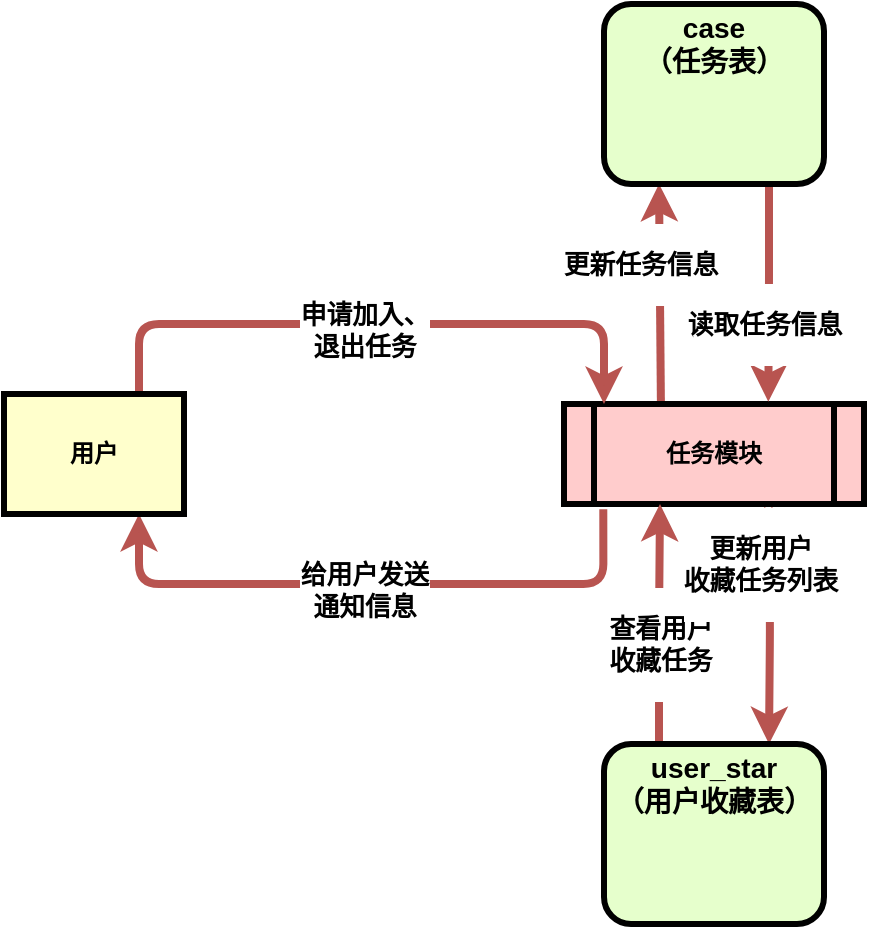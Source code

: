 <mxfile version="14.6.1" type="github">
  <diagram name="Page-1" id="c7558073-3199-34d8-9f00-42111426c3f3">
    <mxGraphModel dx="1038" dy="548" grid="1" gridSize="10" guides="1" tooltips="1" connect="1" arrows="1" fold="1" page="1" pageScale="1" pageWidth="826" pageHeight="1169" background="#ffffff" math="0" shadow="0">
      <root>
        <mxCell id="0" />
        <mxCell id="1" parent="0" />
        <mxCell id="p4-LXXP4EfBYdSoJXtqN-108" style="edgeStyle=orthogonalEdgeStyle;rounded=1;orthogonalLoop=1;jettySize=auto;html=1;exitX=0.131;exitY=1.052;exitDx=0;exitDy=0;entryX=0.75;entryY=1;entryDx=0;entryDy=0;endArrow=classic;endFill=1;strokeWidth=4;exitPerimeter=0;fillColor=#f8cecc;strokeColor=#b85450;" edge="1" parent="1" source="p4-LXXP4EfBYdSoJXtqN-102" target="p4-LXXP4EfBYdSoJXtqN-103">
          <mxGeometry relative="1" as="geometry">
            <Array as="points">
              <mxPoint x="500" y="390" />
              <mxPoint x="268" y="390" />
            </Array>
          </mxGeometry>
        </mxCell>
        <mxCell id="p4-LXXP4EfBYdSoJXtqN-113" style="edgeStyle=orthogonalEdgeStyle;rounded=1;orthogonalLoop=1;jettySize=auto;html=1;exitX=0.323;exitY=-0.014;exitDx=0;exitDy=0;entryX=0.25;entryY=1;entryDx=0;entryDy=0;endArrow=classic;endFill=1;strokeWidth=4;exitPerimeter=0;fillColor=#f8cecc;strokeColor=#b85450;" edge="1" parent="1" source="p4-LXXP4EfBYdSoJXtqN-102" target="p4-LXXP4EfBYdSoJXtqN-112">
          <mxGeometry relative="1" as="geometry">
            <Array as="points">
              <mxPoint x="528" y="299" />
            </Array>
          </mxGeometry>
        </mxCell>
        <mxCell id="p4-LXXP4EfBYdSoJXtqN-119" style="edgeStyle=orthogonalEdgeStyle;rounded=1;orthogonalLoop=1;jettySize=auto;html=1;exitX=0.681;exitY=1.022;exitDx=0;exitDy=0;entryX=0.75;entryY=0;entryDx=0;entryDy=0;endArrow=classic;endFill=1;strokeWidth=4;exitPerimeter=0;fillColor=#f8cecc;strokeColor=#b85450;" edge="1" parent="1" source="p4-LXXP4EfBYdSoJXtqN-102" target="p4-LXXP4EfBYdSoJXtqN-118">
          <mxGeometry relative="1" as="geometry">
            <Array as="points">
              <mxPoint x="582" y="350" />
              <mxPoint x="583" y="350" />
              <mxPoint x="583" y="410" />
              <mxPoint x="583" y="410" />
            </Array>
          </mxGeometry>
        </mxCell>
        <mxCell id="p4-LXXP4EfBYdSoJXtqN-102" value="任务模块" style="shape=process;whiteSpace=wrap;align=center;verticalAlign=middle;size=0.1;fontStyle=1;strokeWidth=3;fillColor=#FFCCCC" vertex="1" parent="1">
          <mxGeometry x="480" y="300" width="150" height="50" as="geometry" />
        </mxCell>
        <mxCell id="p4-LXXP4EfBYdSoJXtqN-104" style="edgeStyle=orthogonalEdgeStyle;rounded=1;orthogonalLoop=1;jettySize=auto;html=1;exitX=0.75;exitY=0;exitDx=0;exitDy=0;fillColor=#f8cecc;strokeColor=#b85450;strokeWidth=4;" edge="1" parent="1" source="p4-LXXP4EfBYdSoJXtqN-103" target="p4-LXXP4EfBYdSoJXtqN-102">
          <mxGeometry relative="1" as="geometry">
            <Array as="points">
              <mxPoint x="268" y="260" />
              <mxPoint x="500" y="260" />
            </Array>
          </mxGeometry>
        </mxCell>
        <mxCell id="p4-LXXP4EfBYdSoJXtqN-110" value="&lt;h3&gt;申请加入、&lt;br&gt;退出任务&lt;/h3&gt;" style="edgeLabel;html=1;align=center;verticalAlign=middle;resizable=0;points=[];" vertex="1" connectable="0" parent="p4-LXXP4EfBYdSoJXtqN-104">
          <mxGeometry x="-0.15" y="-3" relative="1" as="geometry">
            <mxPoint x="17" as="offset" />
          </mxGeometry>
        </mxCell>
        <mxCell id="p4-LXXP4EfBYdSoJXtqN-103" value="用户" style="whiteSpace=wrap;align=center;verticalAlign=middle;fontStyle=1;strokeWidth=3;fillColor=#FFFFCC" vertex="1" parent="1">
          <mxGeometry x="200" y="295" width="90" height="60" as="geometry" />
        </mxCell>
        <mxCell id="p4-LXXP4EfBYdSoJXtqN-111" value="&lt;h3&gt;给用户发送&lt;br&gt;通知信息&lt;/h3&gt;" style="edgeLabel;html=1;align=center;verticalAlign=middle;resizable=0;points=[];" vertex="1" connectable="0" parent="1">
          <mxGeometry x="380" y="390" as="geometry">
            <mxPoint y="3" as="offset" />
          </mxGeometry>
        </mxCell>
        <mxCell id="p4-LXXP4EfBYdSoJXtqN-114" style="edgeStyle=orthogonalEdgeStyle;rounded=1;orthogonalLoop=1;jettySize=auto;html=1;exitX=0.75;exitY=1;exitDx=0;exitDy=0;entryX=0.681;entryY=-0.023;entryDx=0;entryDy=0;endArrow=classic;endFill=1;strokeWidth=4;entryPerimeter=0;fillColor=#f8cecc;strokeColor=#b85450;" edge="1" parent="1" source="p4-LXXP4EfBYdSoJXtqN-112" target="p4-LXXP4EfBYdSoJXtqN-102">
          <mxGeometry relative="1" as="geometry" />
        </mxCell>
        <mxCell id="p4-LXXP4EfBYdSoJXtqN-112" value="&lt;h3 style=&quot;margin: 4px 0px 0px ; text-align: center&quot;&gt;case&lt;br&gt;（任务表）&lt;/h3&gt;" style="verticalAlign=middle;align=center;overflow=fill;fontSize=12;fontFamily=Helvetica;html=1;rounded=1;fontStyle=1;strokeWidth=3;fillColor=#E6FFCC" vertex="1" parent="1">
          <mxGeometry x="500" y="100" width="110" height="90" as="geometry" />
        </mxCell>
        <mxCell id="p4-LXXP4EfBYdSoJXtqN-116" value="&lt;h3&gt;更新任务信息&lt;/h3&gt;" style="edgeLabel;html=1;align=center;verticalAlign=middle;resizable=0;points=[];" vertex="1" connectable="0" parent="1">
          <mxGeometry x="530" y="240" as="geometry">
            <mxPoint x="-12" y="-10" as="offset" />
          </mxGeometry>
        </mxCell>
        <mxCell id="p4-LXXP4EfBYdSoJXtqN-117" value="&lt;h3&gt;读取任务信息&lt;/h3&gt;" style="edgeLabel;html=1;align=center;verticalAlign=middle;resizable=0;points=[];" vertex="1" connectable="0" parent="1">
          <mxGeometry x="580" y="260" as="geometry" />
        </mxCell>
        <mxCell id="p4-LXXP4EfBYdSoJXtqN-120" style="edgeStyle=orthogonalEdgeStyle;rounded=1;orthogonalLoop=1;jettySize=auto;html=1;exitX=0.25;exitY=0;exitDx=0;exitDy=0;endArrow=classic;endFill=1;strokeWidth=4;fillColor=#f8cecc;strokeColor=#b85450;" edge="1" parent="1" source="p4-LXXP4EfBYdSoJXtqN-118">
          <mxGeometry relative="1" as="geometry">
            <mxPoint x="528" y="350" as="targetPoint" />
            <Array as="points">
              <mxPoint x="528" y="410" />
              <mxPoint x="528" y="410" />
              <mxPoint x="528" y="350" />
            </Array>
          </mxGeometry>
        </mxCell>
        <mxCell id="p4-LXXP4EfBYdSoJXtqN-118" value="&lt;h3 style=&quot;margin: 4px 0px 0px ; text-align: center&quot;&gt;user_star&lt;br&gt;（用户收藏表）&lt;/h3&gt;" style="verticalAlign=middle;align=center;overflow=fill;fontSize=12;fontFamily=Helvetica;html=1;rounded=1;fontStyle=1;strokeWidth=3;fillColor=#E6FFCC" vertex="1" parent="1">
          <mxGeometry x="500" y="470" width="110" height="90" as="geometry" />
        </mxCell>
        <mxCell id="p4-LXXP4EfBYdSoJXtqN-121" value="&lt;h3&gt;查看用户&lt;br&gt;收藏任务&lt;/h3&gt;" style="edgeLabel;html=1;align=center;verticalAlign=middle;resizable=0;points=[];" vertex="1" connectable="0" parent="1">
          <mxGeometry x="540" y="430" as="geometry">
            <mxPoint x="-12" y="-10" as="offset" />
          </mxGeometry>
        </mxCell>
        <mxCell id="p4-LXXP4EfBYdSoJXtqN-122" value="&lt;h3&gt;更新用户&lt;br&gt;收藏任务列表&lt;/h3&gt;" style="edgeLabel;html=1;align=center;verticalAlign=middle;resizable=0;points=[];" vertex="1" connectable="0" parent="1">
          <mxGeometry x="590" y="390" as="geometry">
            <mxPoint x="-12" y="-10" as="offset" />
          </mxGeometry>
        </mxCell>
      </root>
    </mxGraphModel>
  </diagram>
</mxfile>
